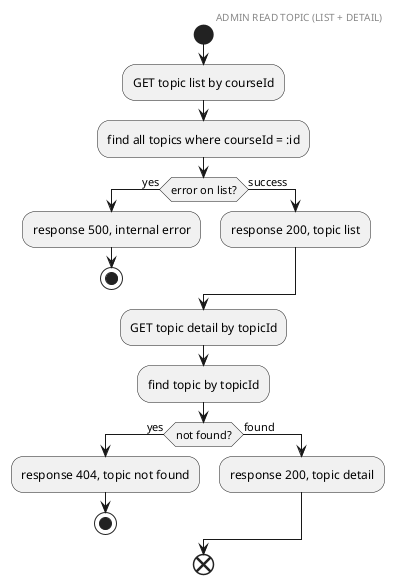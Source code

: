@startuml Admin read topics
header ADMIN READ TOPIC (LIST + DETAIL)
start

:GET topic list by courseId;
:find all topics where courseId = :id;
if (error on list?) then (yes)
  :response 500, internal error;
  stop
else (success)
  :response 200, topic list;
endif

:GET topic detail by topicId;
:find topic by topicId;
if (not found?) then (yes)
  :response 404, topic not found;
  stop
else (found)
  :response 200, topic detail;
endif

end
@enduml

